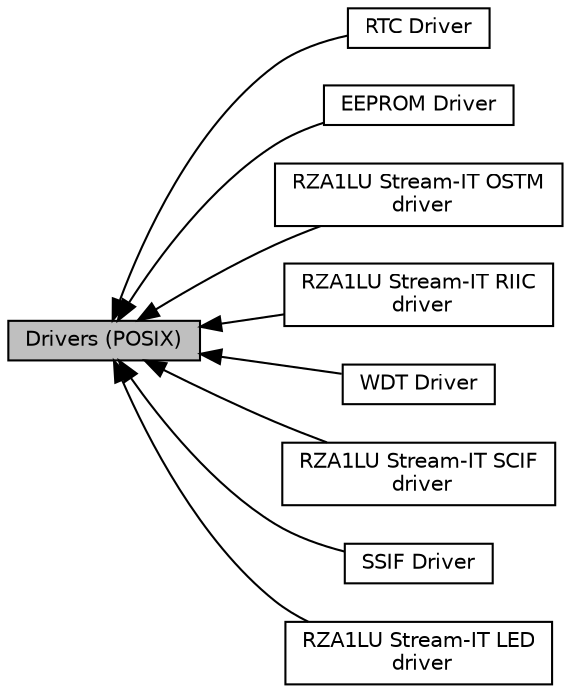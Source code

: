 digraph "Drivers (POSIX)"
{
  edge [fontname="Helvetica",fontsize="10",labelfontname="Helvetica",labelfontsize="10"];
  node [fontname="Helvetica",fontsize="10",shape=box];
  rankdir=LR;
  Node6 [label="RTC Driver",height=0.2,width=0.4,color="black", fillcolor="white", style="filled",URL="$d4/d2b/group__R__SW__PKG__93__RTC__API.html",tooltip="This interface provides access to an Real-Time Clock RTC device."];
  Node3 [label="EEPROM Driver",height=0.2,width=0.4,color="black", fillcolor="white", style="filled",URL="$da/def/group__R__SW__PKG__93__EEPROM__API.html",tooltip="This interface provides access to an EEPROM memory device."];
  Node2 [label="RZA1LU Stream-IT OSTM\l driver",height=0.2,width=0.4,color="black", fillcolor="white", style="filled",URL="$d3/dcb/group__SSGSTARC__37__OSTM__DRIVER.html",tooltip="This interface provides access to the OSTM peripheral See OSTM High Level Driver API for details."];
  Node4 [label="RZA1LU Stream-IT RIIC\l driver",height=0.2,width=0.4,color="black", fillcolor="white", style="filled",URL="$d4/dbd/group__SSGSTARC__56__RIIC__API.html",tooltip="This interface provides access to the RIIC peripheral on the RZA1LU Stream-IT board...."];
  Node9 [label="WDT Driver",height=0.2,width=0.4,color="black", fillcolor="white", style="filled",URL="$d8/da0/group__R__SW__PKG__93__WDT__API.html",tooltip="This interface provides access to an Watchdog Timer device."];
  Node7 [label="RZA1LU Stream-IT SCIF\l driver",height=0.2,width=0.4,color="black", fillcolor="white", style="filled",URL="$d9/de8/group__R__SW__PKG__93__SCIF__API.html",tooltip="This interface provides access to the Serial SCIF peripheral on the RZA1LU Stream-IT board...."];
  Node8 [label="SSIF Driver",height=0.2,width=0.4,color="black", fillcolor="white", style="filled",URL="$dc/df3/group__R__SW__PKG__93__SSIF__API.html",tooltip="This interface provides access to the Serial Sound Interface SSIF peripheral."];
  Node5 [label="RZA1LU Stream-IT LED\l driver",height=0.2,width=0.4,color="black", fillcolor="white", style="filled",URL="$dd/d85/group__R__SW__PKG__93__LED__API.html",tooltip="This interface provides access to the LED on the RZA1LU Stream-IT board See LED High Level Driver for..."];
  Node1 [label="Drivers (POSIX)",height=0.2,width=0.4,color="black", fillcolor="grey75", style="filled", fontcolor="black",tooltip="POSIX interface drivers."];
  Node1->Node2 [shape=plaintext, dir="back", style="solid"];
  Node1->Node3 [shape=plaintext, dir="back", style="solid"];
  Node1->Node4 [shape=plaintext, dir="back", style="solid"];
  Node1->Node5 [shape=plaintext, dir="back", style="solid"];
  Node1->Node6 [shape=plaintext, dir="back", style="solid"];
  Node1->Node7 [shape=plaintext, dir="back", style="solid"];
  Node1->Node8 [shape=plaintext, dir="back", style="solid"];
  Node1->Node9 [shape=plaintext, dir="back", style="solid"];
}
